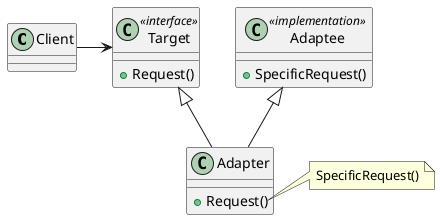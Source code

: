 @startuml Class Adapter
'skinparam linetype ortho
'skinparam linetype polyline

class Client {
}

class Target <<interface>> {
    +Request()
}

class Adaptee <<implementation>> {
    +SpecificRequest()
}

class Adapter {
    +Request()
}

Client -right-> Target
Target <|-- Adapter
Adaptee <|-- Adapter


note right of Adapter::Request
    SpecificRequest()
end note

@enduml